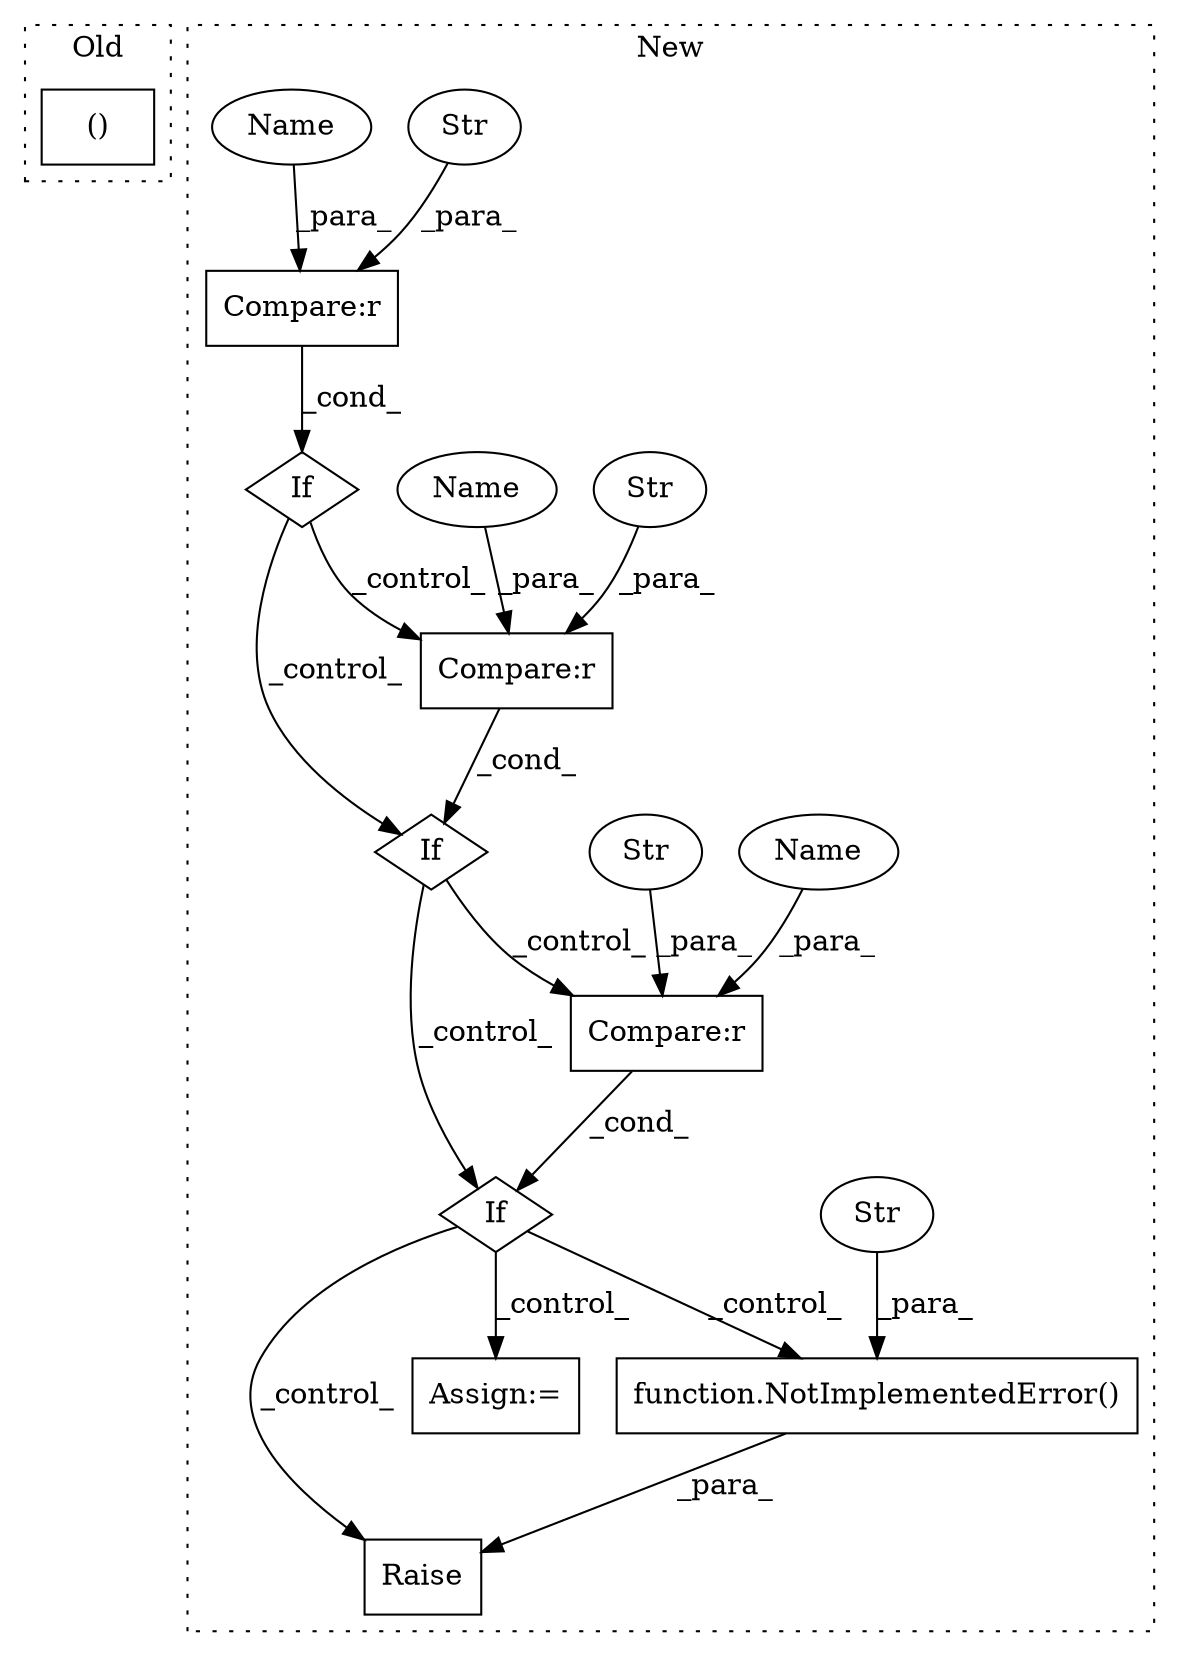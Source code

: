 digraph G {
subgraph cluster0 {
1 [label="()" a="54" s="2259" l="23" shape="box"];
label = "Old";
style="dotted";
}
subgraph cluster1 {
2 [label="function.NotImplementedError()" a="75" s="1592,1645" l="20,1" shape="box"];
3 [label="Raise" a="91" s="1586" l="6" shape="box"];
4 [label="Str" a="66" s="1612" l="33" shape="ellipse"];
5 [label="If" a="96" s="1437" l="0" shape="diamond"];
6 [label="Compare:r" a="40" s="1437" l="28" shape="box"];
7 [label="If" a="96" s="1165" l="0" shape="diamond"];
8 [label="Str" a="66" s="1453" l="12" shape="ellipse"];
9 [label="If" a="96" s="1023" l="3" shape="diamond"];
10 [label="Compare:r" a="40" s="1165" l="25" shape="box"];
11 [label="Compare:r" a="40" s="1026" l="27" shape="box"];
12 [label="Str" a="66" s="1181" l="9" shape="ellipse"];
13 [label="Str" a="66" s="1042" l="11" shape="ellipse"];
14 [label="Assign:=" a="68" s="1544" l="3" shape="box"];
15 [label="Name" a="87" s="1165" l="12" shape="ellipse"];
16 [label="Name" a="87" s="1026" l="12" shape="ellipse"];
17 [label="Name" a="87" s="1437" l="12" shape="ellipse"];
label = "New";
style="dotted";
}
2 -> 3 [label="_para_"];
4 -> 2 [label="_para_"];
5 -> 2 [label="_control_"];
5 -> 3 [label="_control_"];
5 -> 14 [label="_control_"];
6 -> 5 [label="_cond_"];
7 -> 5 [label="_control_"];
7 -> 6 [label="_control_"];
8 -> 6 [label="_para_"];
9 -> 10 [label="_control_"];
9 -> 7 [label="_control_"];
10 -> 7 [label="_cond_"];
11 -> 9 [label="_cond_"];
12 -> 10 [label="_para_"];
13 -> 11 [label="_para_"];
15 -> 10 [label="_para_"];
16 -> 11 [label="_para_"];
17 -> 6 [label="_para_"];
}